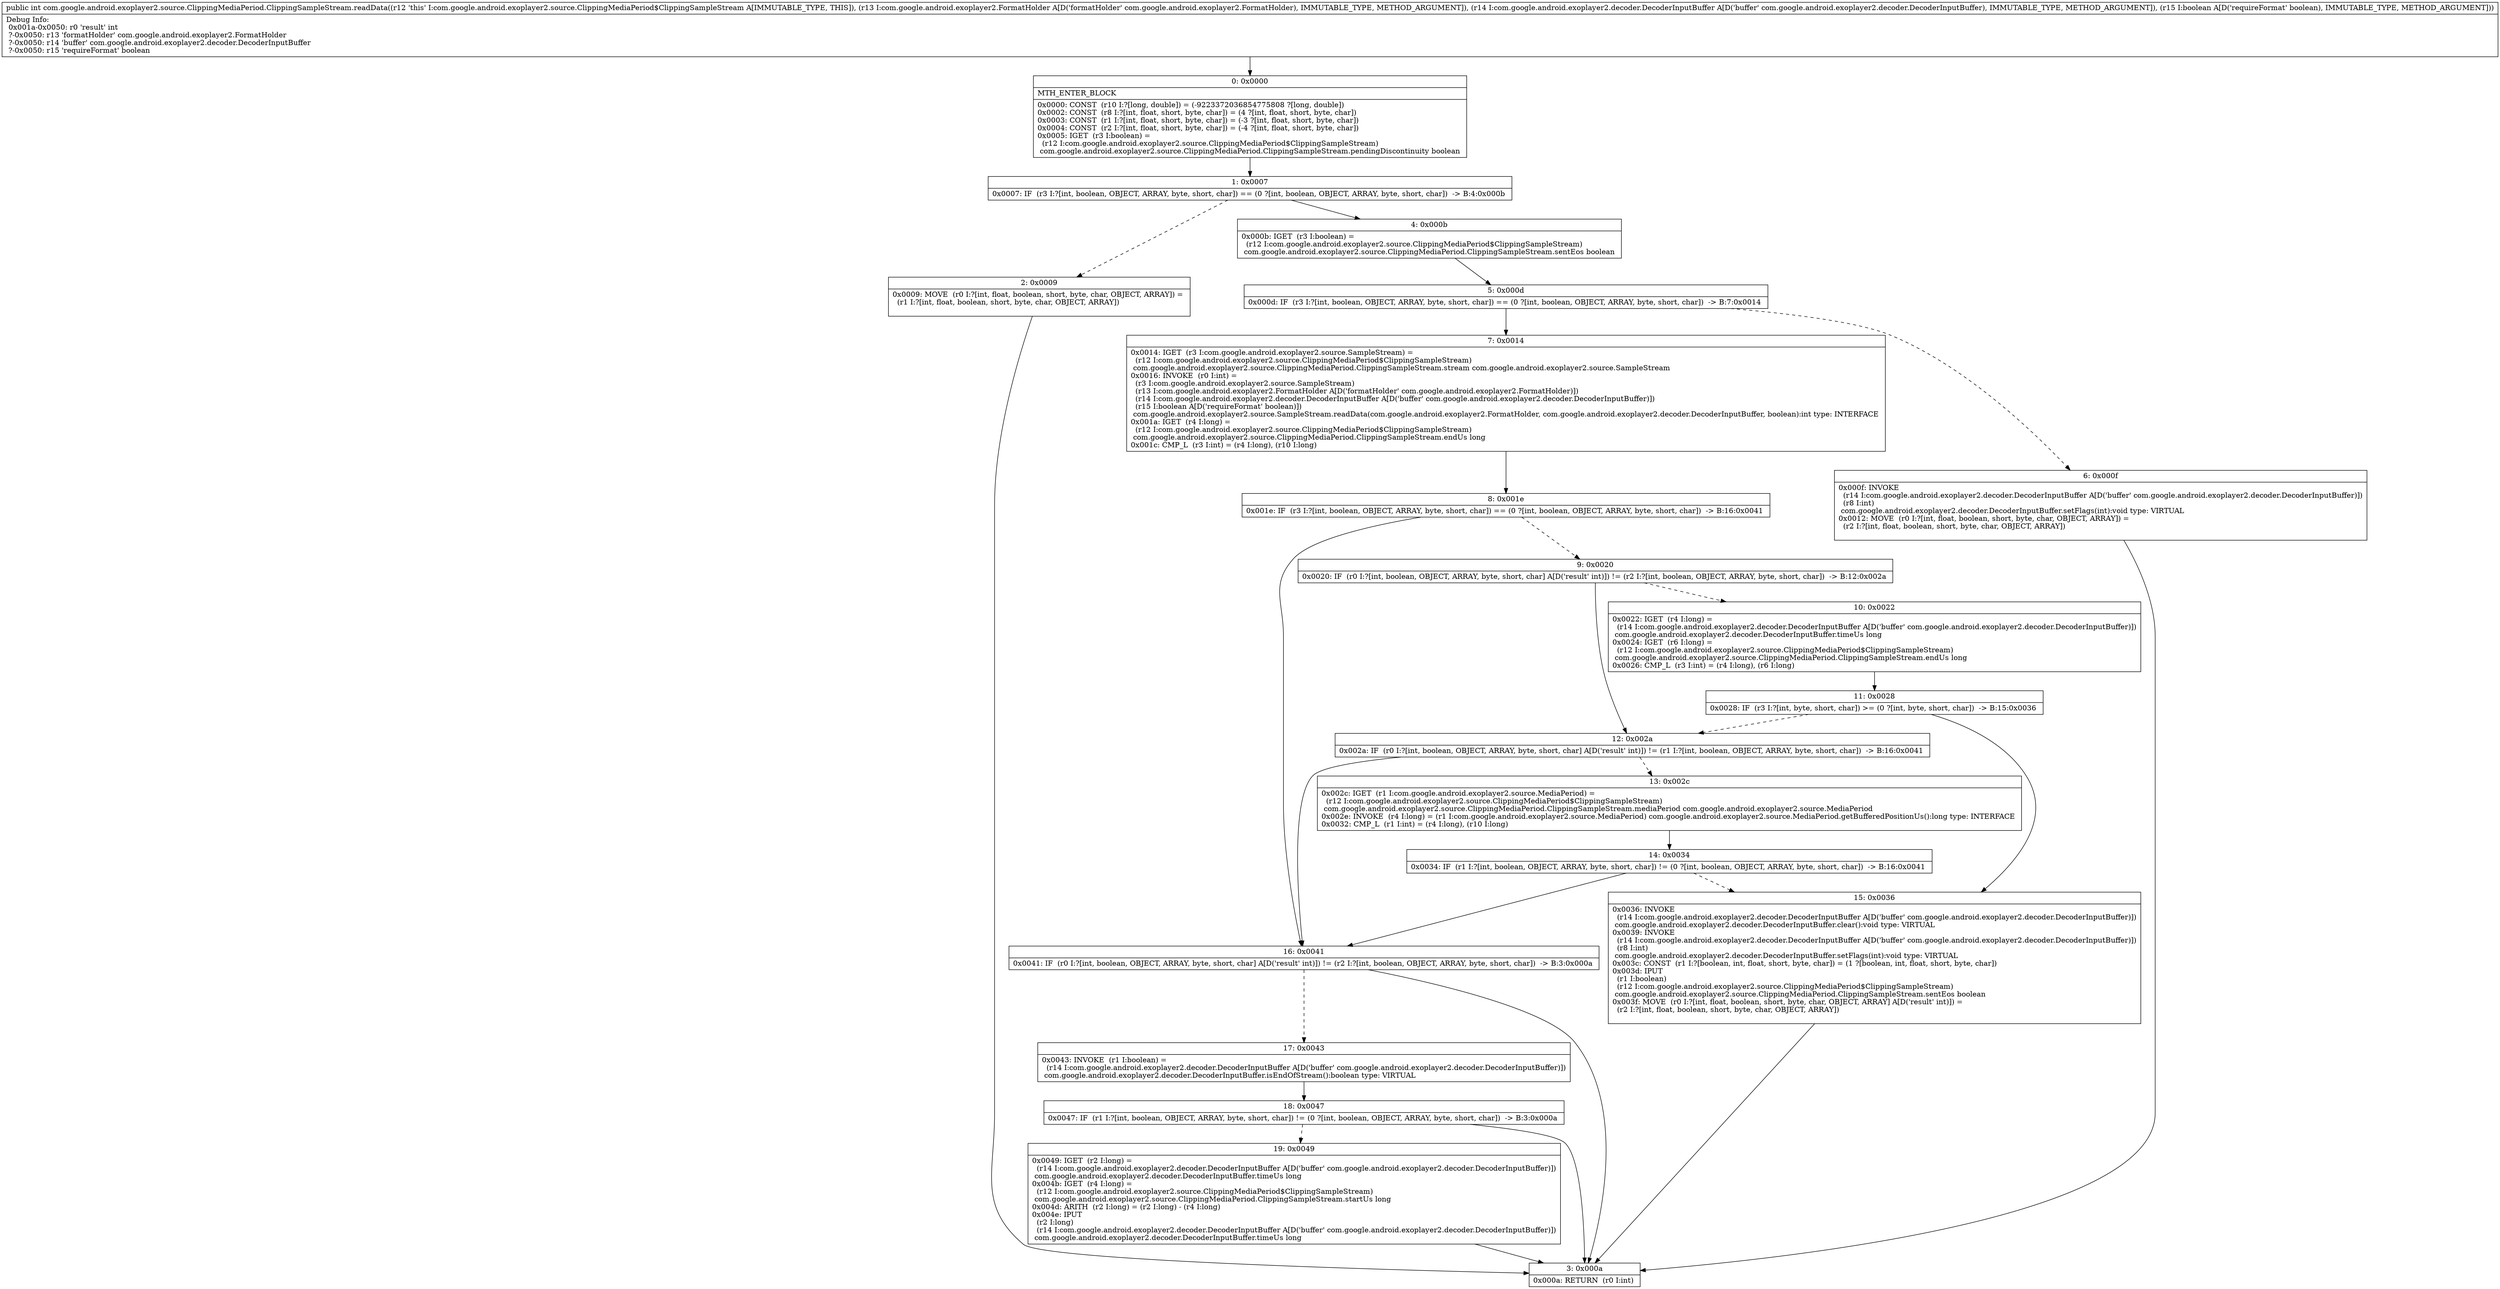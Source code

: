 digraph "CFG forcom.google.android.exoplayer2.source.ClippingMediaPeriod.ClippingSampleStream.readData(Lcom\/google\/android\/exoplayer2\/FormatHolder;Lcom\/google\/android\/exoplayer2\/decoder\/DecoderInputBuffer;Z)I" {
Node_0 [shape=record,label="{0\:\ 0x0000|MTH_ENTER_BLOCK\l|0x0000: CONST  (r10 I:?[long, double]) = (\-9223372036854775808 ?[long, double]) \l0x0002: CONST  (r8 I:?[int, float, short, byte, char]) = (4 ?[int, float, short, byte, char]) \l0x0003: CONST  (r1 I:?[int, float, short, byte, char]) = (\-3 ?[int, float, short, byte, char]) \l0x0004: CONST  (r2 I:?[int, float, short, byte, char]) = (\-4 ?[int, float, short, byte, char]) \l0x0005: IGET  (r3 I:boolean) = \l  (r12 I:com.google.android.exoplayer2.source.ClippingMediaPeriod$ClippingSampleStream)\l com.google.android.exoplayer2.source.ClippingMediaPeriod.ClippingSampleStream.pendingDiscontinuity boolean \l}"];
Node_1 [shape=record,label="{1\:\ 0x0007|0x0007: IF  (r3 I:?[int, boolean, OBJECT, ARRAY, byte, short, char]) == (0 ?[int, boolean, OBJECT, ARRAY, byte, short, char])  \-\> B:4:0x000b \l}"];
Node_2 [shape=record,label="{2\:\ 0x0009|0x0009: MOVE  (r0 I:?[int, float, boolean, short, byte, char, OBJECT, ARRAY]) = \l  (r1 I:?[int, float, boolean, short, byte, char, OBJECT, ARRAY])\l \l}"];
Node_3 [shape=record,label="{3\:\ 0x000a|0x000a: RETURN  (r0 I:int) \l}"];
Node_4 [shape=record,label="{4\:\ 0x000b|0x000b: IGET  (r3 I:boolean) = \l  (r12 I:com.google.android.exoplayer2.source.ClippingMediaPeriod$ClippingSampleStream)\l com.google.android.exoplayer2.source.ClippingMediaPeriod.ClippingSampleStream.sentEos boolean \l}"];
Node_5 [shape=record,label="{5\:\ 0x000d|0x000d: IF  (r3 I:?[int, boolean, OBJECT, ARRAY, byte, short, char]) == (0 ?[int, boolean, OBJECT, ARRAY, byte, short, char])  \-\> B:7:0x0014 \l}"];
Node_6 [shape=record,label="{6\:\ 0x000f|0x000f: INVOKE  \l  (r14 I:com.google.android.exoplayer2.decoder.DecoderInputBuffer A[D('buffer' com.google.android.exoplayer2.decoder.DecoderInputBuffer)])\l  (r8 I:int)\l com.google.android.exoplayer2.decoder.DecoderInputBuffer.setFlags(int):void type: VIRTUAL \l0x0012: MOVE  (r0 I:?[int, float, boolean, short, byte, char, OBJECT, ARRAY]) = \l  (r2 I:?[int, float, boolean, short, byte, char, OBJECT, ARRAY])\l \l}"];
Node_7 [shape=record,label="{7\:\ 0x0014|0x0014: IGET  (r3 I:com.google.android.exoplayer2.source.SampleStream) = \l  (r12 I:com.google.android.exoplayer2.source.ClippingMediaPeriod$ClippingSampleStream)\l com.google.android.exoplayer2.source.ClippingMediaPeriod.ClippingSampleStream.stream com.google.android.exoplayer2.source.SampleStream \l0x0016: INVOKE  (r0 I:int) = \l  (r3 I:com.google.android.exoplayer2.source.SampleStream)\l  (r13 I:com.google.android.exoplayer2.FormatHolder A[D('formatHolder' com.google.android.exoplayer2.FormatHolder)])\l  (r14 I:com.google.android.exoplayer2.decoder.DecoderInputBuffer A[D('buffer' com.google.android.exoplayer2.decoder.DecoderInputBuffer)])\l  (r15 I:boolean A[D('requireFormat' boolean)])\l com.google.android.exoplayer2.source.SampleStream.readData(com.google.android.exoplayer2.FormatHolder, com.google.android.exoplayer2.decoder.DecoderInputBuffer, boolean):int type: INTERFACE \l0x001a: IGET  (r4 I:long) = \l  (r12 I:com.google.android.exoplayer2.source.ClippingMediaPeriod$ClippingSampleStream)\l com.google.android.exoplayer2.source.ClippingMediaPeriod.ClippingSampleStream.endUs long \l0x001c: CMP_L  (r3 I:int) = (r4 I:long), (r10 I:long) \l}"];
Node_8 [shape=record,label="{8\:\ 0x001e|0x001e: IF  (r3 I:?[int, boolean, OBJECT, ARRAY, byte, short, char]) == (0 ?[int, boolean, OBJECT, ARRAY, byte, short, char])  \-\> B:16:0x0041 \l}"];
Node_9 [shape=record,label="{9\:\ 0x0020|0x0020: IF  (r0 I:?[int, boolean, OBJECT, ARRAY, byte, short, char] A[D('result' int)]) != (r2 I:?[int, boolean, OBJECT, ARRAY, byte, short, char])  \-\> B:12:0x002a \l}"];
Node_10 [shape=record,label="{10\:\ 0x0022|0x0022: IGET  (r4 I:long) = \l  (r14 I:com.google.android.exoplayer2.decoder.DecoderInputBuffer A[D('buffer' com.google.android.exoplayer2.decoder.DecoderInputBuffer)])\l com.google.android.exoplayer2.decoder.DecoderInputBuffer.timeUs long \l0x0024: IGET  (r6 I:long) = \l  (r12 I:com.google.android.exoplayer2.source.ClippingMediaPeriod$ClippingSampleStream)\l com.google.android.exoplayer2.source.ClippingMediaPeriod.ClippingSampleStream.endUs long \l0x0026: CMP_L  (r3 I:int) = (r4 I:long), (r6 I:long) \l}"];
Node_11 [shape=record,label="{11\:\ 0x0028|0x0028: IF  (r3 I:?[int, byte, short, char]) \>= (0 ?[int, byte, short, char])  \-\> B:15:0x0036 \l}"];
Node_12 [shape=record,label="{12\:\ 0x002a|0x002a: IF  (r0 I:?[int, boolean, OBJECT, ARRAY, byte, short, char] A[D('result' int)]) != (r1 I:?[int, boolean, OBJECT, ARRAY, byte, short, char])  \-\> B:16:0x0041 \l}"];
Node_13 [shape=record,label="{13\:\ 0x002c|0x002c: IGET  (r1 I:com.google.android.exoplayer2.source.MediaPeriod) = \l  (r12 I:com.google.android.exoplayer2.source.ClippingMediaPeriod$ClippingSampleStream)\l com.google.android.exoplayer2.source.ClippingMediaPeriod.ClippingSampleStream.mediaPeriod com.google.android.exoplayer2.source.MediaPeriod \l0x002e: INVOKE  (r4 I:long) = (r1 I:com.google.android.exoplayer2.source.MediaPeriod) com.google.android.exoplayer2.source.MediaPeriod.getBufferedPositionUs():long type: INTERFACE \l0x0032: CMP_L  (r1 I:int) = (r4 I:long), (r10 I:long) \l}"];
Node_14 [shape=record,label="{14\:\ 0x0034|0x0034: IF  (r1 I:?[int, boolean, OBJECT, ARRAY, byte, short, char]) != (0 ?[int, boolean, OBJECT, ARRAY, byte, short, char])  \-\> B:16:0x0041 \l}"];
Node_15 [shape=record,label="{15\:\ 0x0036|0x0036: INVOKE  \l  (r14 I:com.google.android.exoplayer2.decoder.DecoderInputBuffer A[D('buffer' com.google.android.exoplayer2.decoder.DecoderInputBuffer)])\l com.google.android.exoplayer2.decoder.DecoderInputBuffer.clear():void type: VIRTUAL \l0x0039: INVOKE  \l  (r14 I:com.google.android.exoplayer2.decoder.DecoderInputBuffer A[D('buffer' com.google.android.exoplayer2.decoder.DecoderInputBuffer)])\l  (r8 I:int)\l com.google.android.exoplayer2.decoder.DecoderInputBuffer.setFlags(int):void type: VIRTUAL \l0x003c: CONST  (r1 I:?[boolean, int, float, short, byte, char]) = (1 ?[boolean, int, float, short, byte, char]) \l0x003d: IPUT  \l  (r1 I:boolean)\l  (r12 I:com.google.android.exoplayer2.source.ClippingMediaPeriod$ClippingSampleStream)\l com.google.android.exoplayer2.source.ClippingMediaPeriod.ClippingSampleStream.sentEos boolean \l0x003f: MOVE  (r0 I:?[int, float, boolean, short, byte, char, OBJECT, ARRAY] A[D('result' int)]) = \l  (r2 I:?[int, float, boolean, short, byte, char, OBJECT, ARRAY])\l \l}"];
Node_16 [shape=record,label="{16\:\ 0x0041|0x0041: IF  (r0 I:?[int, boolean, OBJECT, ARRAY, byte, short, char] A[D('result' int)]) != (r2 I:?[int, boolean, OBJECT, ARRAY, byte, short, char])  \-\> B:3:0x000a \l}"];
Node_17 [shape=record,label="{17\:\ 0x0043|0x0043: INVOKE  (r1 I:boolean) = \l  (r14 I:com.google.android.exoplayer2.decoder.DecoderInputBuffer A[D('buffer' com.google.android.exoplayer2.decoder.DecoderInputBuffer)])\l com.google.android.exoplayer2.decoder.DecoderInputBuffer.isEndOfStream():boolean type: VIRTUAL \l}"];
Node_18 [shape=record,label="{18\:\ 0x0047|0x0047: IF  (r1 I:?[int, boolean, OBJECT, ARRAY, byte, short, char]) != (0 ?[int, boolean, OBJECT, ARRAY, byte, short, char])  \-\> B:3:0x000a \l}"];
Node_19 [shape=record,label="{19\:\ 0x0049|0x0049: IGET  (r2 I:long) = \l  (r14 I:com.google.android.exoplayer2.decoder.DecoderInputBuffer A[D('buffer' com.google.android.exoplayer2.decoder.DecoderInputBuffer)])\l com.google.android.exoplayer2.decoder.DecoderInputBuffer.timeUs long \l0x004b: IGET  (r4 I:long) = \l  (r12 I:com.google.android.exoplayer2.source.ClippingMediaPeriod$ClippingSampleStream)\l com.google.android.exoplayer2.source.ClippingMediaPeriod.ClippingSampleStream.startUs long \l0x004d: ARITH  (r2 I:long) = (r2 I:long) \- (r4 I:long) \l0x004e: IPUT  \l  (r2 I:long)\l  (r14 I:com.google.android.exoplayer2.decoder.DecoderInputBuffer A[D('buffer' com.google.android.exoplayer2.decoder.DecoderInputBuffer)])\l com.google.android.exoplayer2.decoder.DecoderInputBuffer.timeUs long \l}"];
MethodNode[shape=record,label="{public int com.google.android.exoplayer2.source.ClippingMediaPeriod.ClippingSampleStream.readData((r12 'this' I:com.google.android.exoplayer2.source.ClippingMediaPeriod$ClippingSampleStream A[IMMUTABLE_TYPE, THIS]), (r13 I:com.google.android.exoplayer2.FormatHolder A[D('formatHolder' com.google.android.exoplayer2.FormatHolder), IMMUTABLE_TYPE, METHOD_ARGUMENT]), (r14 I:com.google.android.exoplayer2.decoder.DecoderInputBuffer A[D('buffer' com.google.android.exoplayer2.decoder.DecoderInputBuffer), IMMUTABLE_TYPE, METHOD_ARGUMENT]), (r15 I:boolean A[D('requireFormat' boolean), IMMUTABLE_TYPE, METHOD_ARGUMENT]))  | Debug Info:\l  0x001a\-0x0050: r0 'result' int\l  ?\-0x0050: r13 'formatHolder' com.google.android.exoplayer2.FormatHolder\l  ?\-0x0050: r14 'buffer' com.google.android.exoplayer2.decoder.DecoderInputBuffer\l  ?\-0x0050: r15 'requireFormat' boolean\l}"];
MethodNode -> Node_0;
Node_0 -> Node_1;
Node_1 -> Node_2[style=dashed];
Node_1 -> Node_4;
Node_2 -> Node_3;
Node_4 -> Node_5;
Node_5 -> Node_6[style=dashed];
Node_5 -> Node_7;
Node_6 -> Node_3;
Node_7 -> Node_8;
Node_8 -> Node_9[style=dashed];
Node_8 -> Node_16;
Node_9 -> Node_10[style=dashed];
Node_9 -> Node_12;
Node_10 -> Node_11;
Node_11 -> Node_12[style=dashed];
Node_11 -> Node_15;
Node_12 -> Node_13[style=dashed];
Node_12 -> Node_16;
Node_13 -> Node_14;
Node_14 -> Node_15[style=dashed];
Node_14 -> Node_16;
Node_15 -> Node_3;
Node_16 -> Node_3;
Node_16 -> Node_17[style=dashed];
Node_17 -> Node_18;
Node_18 -> Node_3;
Node_18 -> Node_19[style=dashed];
Node_19 -> Node_3;
}

